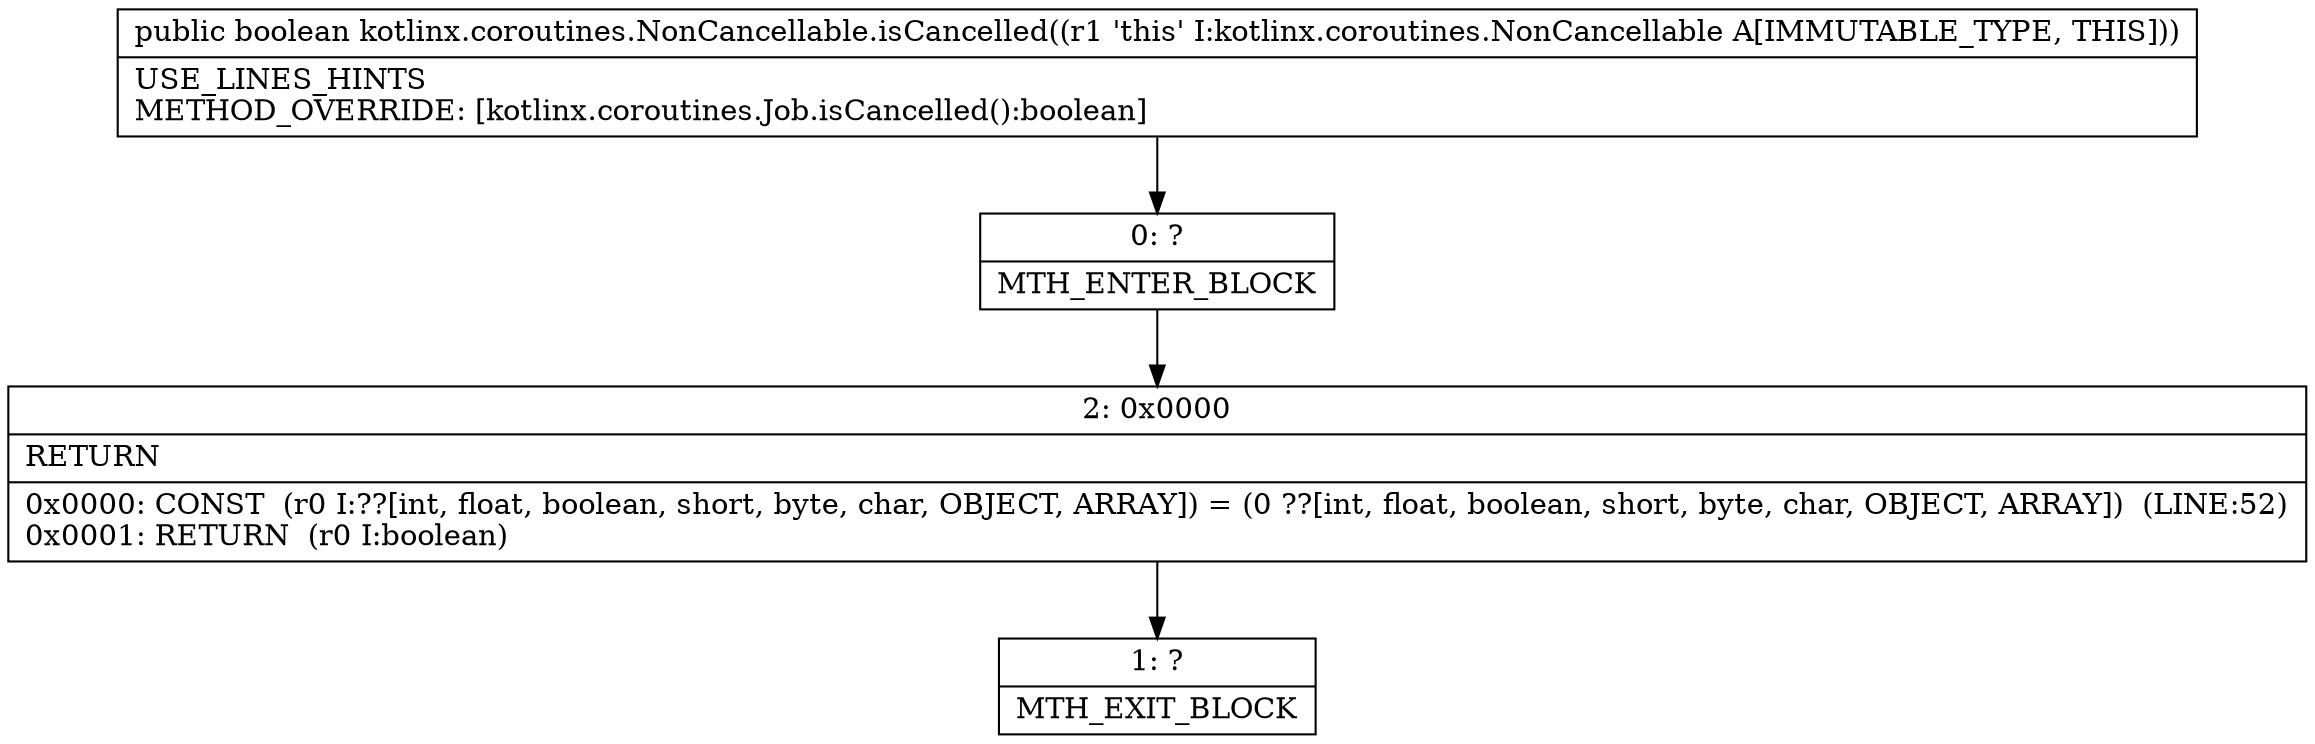 digraph "CFG forkotlinx.coroutines.NonCancellable.isCancelled()Z" {
Node_0 [shape=record,label="{0\:\ ?|MTH_ENTER_BLOCK\l}"];
Node_2 [shape=record,label="{2\:\ 0x0000|RETURN\l|0x0000: CONST  (r0 I:??[int, float, boolean, short, byte, char, OBJECT, ARRAY]) = (0 ??[int, float, boolean, short, byte, char, OBJECT, ARRAY])  (LINE:52)\l0x0001: RETURN  (r0 I:boolean) \l}"];
Node_1 [shape=record,label="{1\:\ ?|MTH_EXIT_BLOCK\l}"];
MethodNode[shape=record,label="{public boolean kotlinx.coroutines.NonCancellable.isCancelled((r1 'this' I:kotlinx.coroutines.NonCancellable A[IMMUTABLE_TYPE, THIS]))  | USE_LINES_HINTS\lMETHOD_OVERRIDE: [kotlinx.coroutines.Job.isCancelled():boolean]\l}"];
MethodNode -> Node_0;Node_0 -> Node_2;
Node_2 -> Node_1;
}

